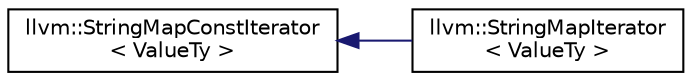 digraph "Graphical Class Hierarchy"
{
  edge [fontname="Helvetica",fontsize="10",labelfontname="Helvetica",labelfontsize="10"];
  node [fontname="Helvetica",fontsize="10",shape=record];
  rankdir="LR";
  Node1 [label="llvm::StringMapConstIterator\l\< ValueTy \>",height=0.2,width=0.4,color="black", fillcolor="white", style="filled",URL="$classllvm_1_1StringMapConstIterator.html"];
  Node1 -> Node2 [dir="back",color="midnightblue",fontsize="10",style="solid",fontname="Helvetica"];
  Node2 [label="llvm::StringMapIterator\l\< ValueTy \>",height=0.2,width=0.4,color="black", fillcolor="white", style="filled",URL="$classllvm_1_1StringMapIterator.html"];
}
